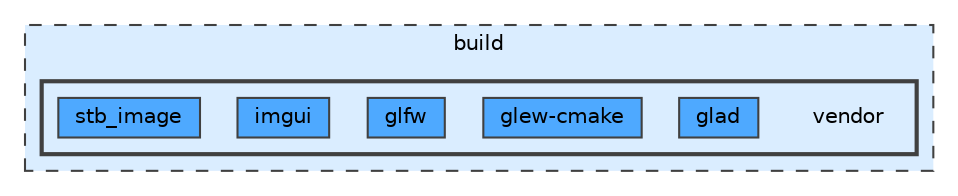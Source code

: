 digraph "build/vendor"
{
 // LATEX_PDF_SIZE
  bgcolor="transparent";
  edge [fontname=Helvetica,fontsize=10,labelfontname=Helvetica,labelfontsize=10];
  node [fontname=Helvetica,fontsize=10,shape=box,height=0.2,width=0.4];
  compound=true
  subgraph clusterdir_4fef79e7177ba769987a8da36c892c5f {
    graph [ bgcolor="#daedff", pencolor="grey25", label="build", fontname=Helvetica,fontsize=10 style="filled,dashed", URL="dir_4fef79e7177ba769987a8da36c892c5f.html",tooltip=""]
  subgraph clusterdir_5419a73a972328982e4314dadb4d6582 {
    graph [ bgcolor="#daedff", pencolor="grey25", label="", fontname=Helvetica,fontsize=10 style="filled,bold", URL="dir_5419a73a972328982e4314dadb4d6582.html",tooltip=""]
    dir_5419a73a972328982e4314dadb4d6582 [shape=plaintext, label="vendor"];
  dir_9f6b4ad2098778e56fca6673d9234a06 [label="glad", fillcolor="#4ea9ff", color="grey25", style="filled", URL="dir_9f6b4ad2098778e56fca6673d9234a06.html",tooltip=""];
  dir_838119d7fd6adc8eea3a0862c303a04f [label="glew-cmake", fillcolor="#4ea9ff", color="grey25", style="filled", URL="dir_838119d7fd6adc8eea3a0862c303a04f.html",tooltip=""];
  dir_6f18e58c0924449714215280486e0e59 [label="glfw", fillcolor="#4ea9ff", color="grey25", style="filled", URL="dir_6f18e58c0924449714215280486e0e59.html",tooltip=""];
  dir_9c6bd01b80549131c572deb7daaf7510 [label="imgui", fillcolor="#4ea9ff", color="grey25", style="filled", URL="dir_9c6bd01b80549131c572deb7daaf7510.html",tooltip=""];
  dir_0043329d12129d400a867c8d206e82eb [label="stb_image", fillcolor="#4ea9ff", color="grey25", style="filled", URL="dir_0043329d12129d400a867c8d206e82eb.html",tooltip=""];
  }
  }
}
